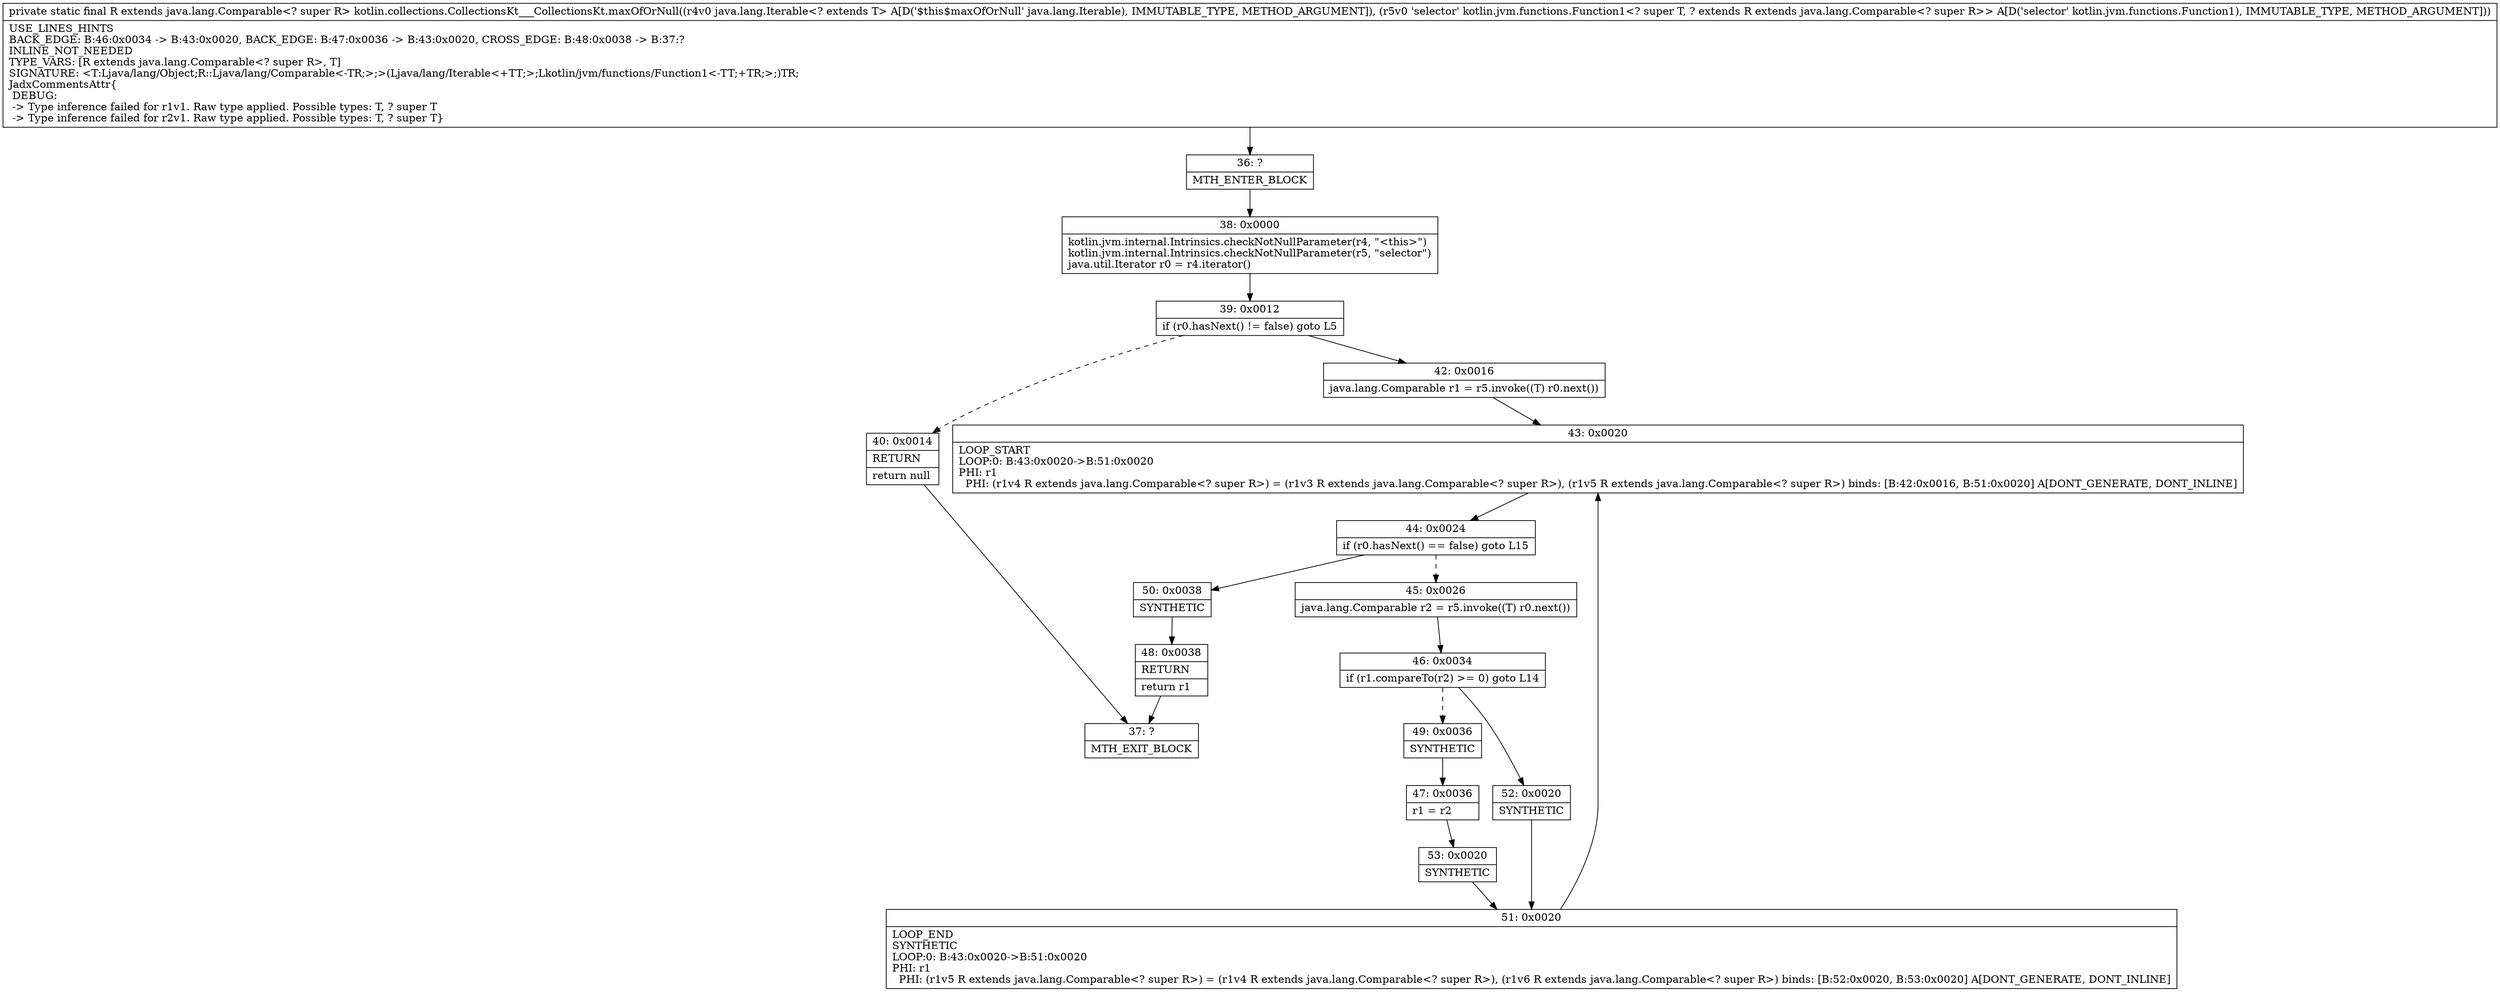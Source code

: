 digraph "CFG forkotlin.collections.CollectionsKt___CollectionsKt.maxOfOrNull(Ljava\/lang\/Iterable;Lkotlin\/jvm\/functions\/Function1;)Ljava\/lang\/Comparable;" {
Node_36 [shape=record,label="{36\:\ ?|MTH_ENTER_BLOCK\l}"];
Node_38 [shape=record,label="{38\:\ 0x0000|kotlin.jvm.internal.Intrinsics.checkNotNullParameter(r4, \"\<this\>\")\lkotlin.jvm.internal.Intrinsics.checkNotNullParameter(r5, \"selector\")\ljava.util.Iterator r0 = r4.iterator()\l}"];
Node_39 [shape=record,label="{39\:\ 0x0012|if (r0.hasNext() != false) goto L5\l}"];
Node_40 [shape=record,label="{40\:\ 0x0014|RETURN\l|return null\l}"];
Node_37 [shape=record,label="{37\:\ ?|MTH_EXIT_BLOCK\l}"];
Node_42 [shape=record,label="{42\:\ 0x0016|java.lang.Comparable r1 = r5.invoke((T) r0.next())\l}"];
Node_43 [shape=record,label="{43\:\ 0x0020|LOOP_START\lLOOP:0: B:43:0x0020\-\>B:51:0x0020\lPHI: r1 \l  PHI: (r1v4 R extends java.lang.Comparable\<? super R\>) = (r1v3 R extends java.lang.Comparable\<? super R\>), (r1v5 R extends java.lang.Comparable\<? super R\>) binds: [B:42:0x0016, B:51:0x0020] A[DONT_GENERATE, DONT_INLINE]\l}"];
Node_44 [shape=record,label="{44\:\ 0x0024|if (r0.hasNext() == false) goto L15\l}"];
Node_45 [shape=record,label="{45\:\ 0x0026|java.lang.Comparable r2 = r5.invoke((T) r0.next())\l}"];
Node_46 [shape=record,label="{46\:\ 0x0034|if (r1.compareTo(r2) \>= 0) goto L14\l}"];
Node_49 [shape=record,label="{49\:\ 0x0036|SYNTHETIC\l}"];
Node_47 [shape=record,label="{47\:\ 0x0036|r1 = r2\l}"];
Node_53 [shape=record,label="{53\:\ 0x0020|SYNTHETIC\l}"];
Node_51 [shape=record,label="{51\:\ 0x0020|LOOP_END\lSYNTHETIC\lLOOP:0: B:43:0x0020\-\>B:51:0x0020\lPHI: r1 \l  PHI: (r1v5 R extends java.lang.Comparable\<? super R\>) = (r1v4 R extends java.lang.Comparable\<? super R\>), (r1v6 R extends java.lang.Comparable\<? super R\>) binds: [B:52:0x0020, B:53:0x0020] A[DONT_GENERATE, DONT_INLINE]\l}"];
Node_52 [shape=record,label="{52\:\ 0x0020|SYNTHETIC\l}"];
Node_50 [shape=record,label="{50\:\ 0x0038|SYNTHETIC\l}"];
Node_48 [shape=record,label="{48\:\ 0x0038|RETURN\l|return r1\l}"];
MethodNode[shape=record,label="{private static final R extends java.lang.Comparable\<? super R\> kotlin.collections.CollectionsKt___CollectionsKt.maxOfOrNull((r4v0 java.lang.Iterable\<? extends T\> A[D('$this$maxOfOrNull' java.lang.Iterable), IMMUTABLE_TYPE, METHOD_ARGUMENT]), (r5v0 'selector' kotlin.jvm.functions.Function1\<? super T, ? extends R extends java.lang.Comparable\<? super R\>\> A[D('selector' kotlin.jvm.functions.Function1), IMMUTABLE_TYPE, METHOD_ARGUMENT]))  | USE_LINES_HINTS\lBACK_EDGE: B:46:0x0034 \-\> B:43:0x0020, BACK_EDGE: B:47:0x0036 \-\> B:43:0x0020, CROSS_EDGE: B:48:0x0038 \-\> B:37:?\lINLINE_NOT_NEEDED\lTYPE_VARS: [R extends java.lang.Comparable\<? super R\>, T]\lSIGNATURE: \<T:Ljava\/lang\/Object;R::Ljava\/lang\/Comparable\<\-TR;\>;\>(Ljava\/lang\/Iterable\<+TT;\>;Lkotlin\/jvm\/functions\/Function1\<\-TT;+TR;\>;)TR;\lJadxCommentsAttr\{\l DEBUG: \l \-\> Type inference failed for r1v1. Raw type applied. Possible types: T, ? super T\l \-\> Type inference failed for r2v1. Raw type applied. Possible types: T, ? super T\}\l}"];
MethodNode -> Node_36;Node_36 -> Node_38;
Node_38 -> Node_39;
Node_39 -> Node_40[style=dashed];
Node_39 -> Node_42;
Node_40 -> Node_37;
Node_42 -> Node_43;
Node_43 -> Node_44;
Node_44 -> Node_45[style=dashed];
Node_44 -> Node_50;
Node_45 -> Node_46;
Node_46 -> Node_49[style=dashed];
Node_46 -> Node_52;
Node_49 -> Node_47;
Node_47 -> Node_53;
Node_53 -> Node_51;
Node_51 -> Node_43;
Node_52 -> Node_51;
Node_50 -> Node_48;
Node_48 -> Node_37;
}

